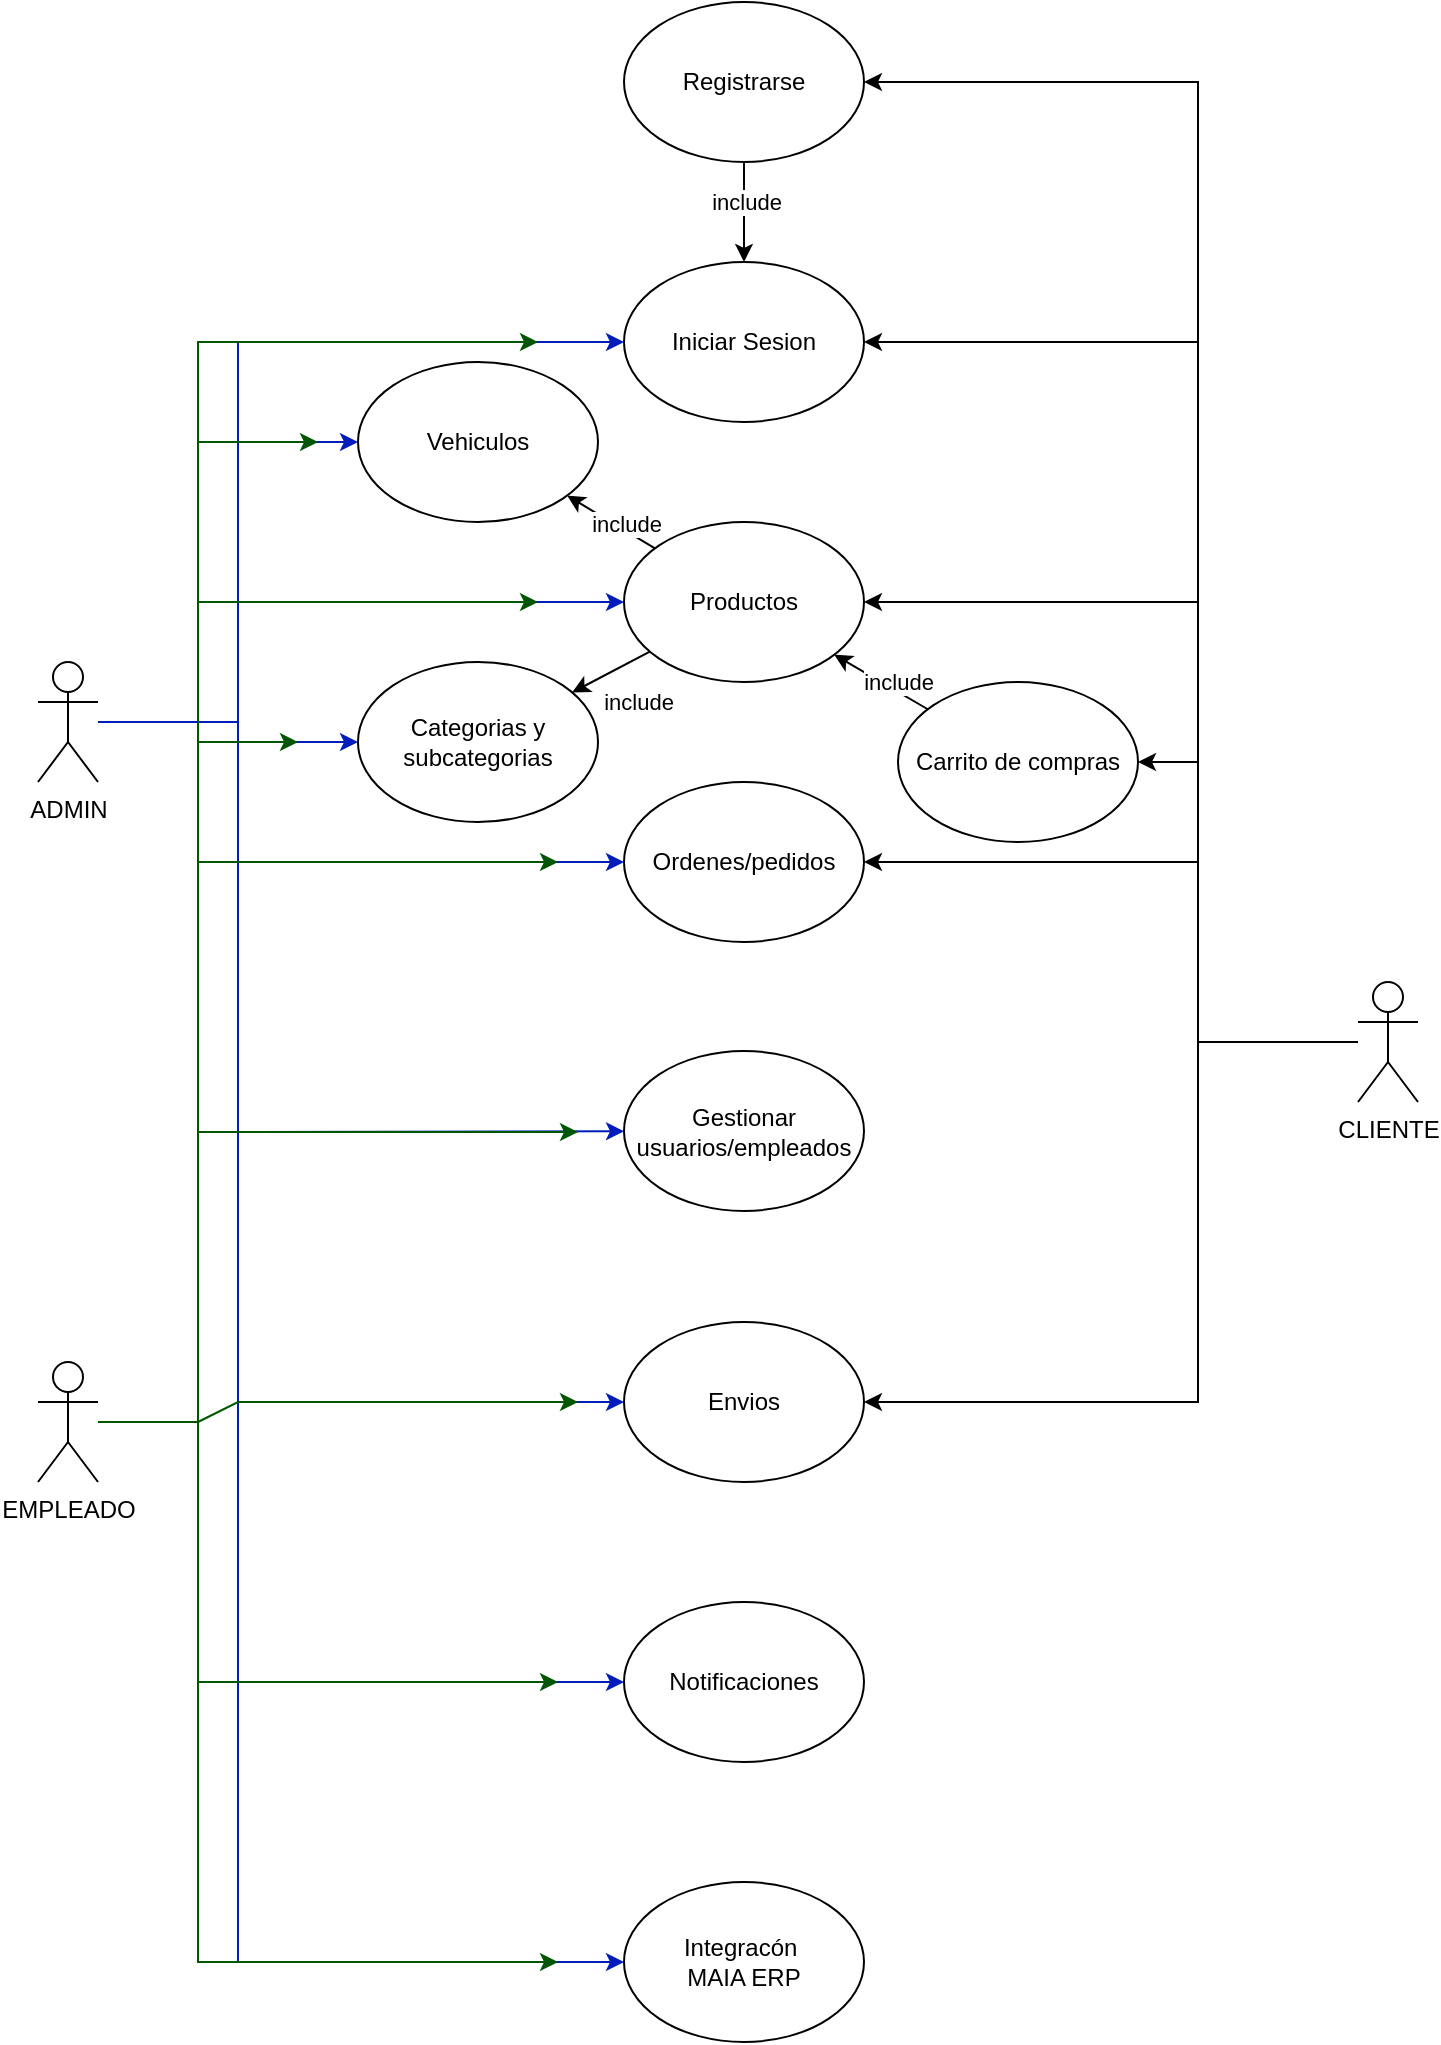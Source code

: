 <mxfile version="26.2.15" pages="4">
  <diagram id="RdHt8J60be4vsjF3fexD" name="General">
    <mxGraphModel dx="872" dy="537" grid="1" gridSize="10" guides="1" tooltips="1" connect="1" arrows="1" fold="1" page="1" pageScale="1" pageWidth="827" pageHeight="1169" math="0" shadow="0">
      <root>
        <mxCell id="0" />
        <mxCell id="1" parent="0" />
        <mxCell id="xcNlkpQ875h0wGwDwhvw-1" value="Registrarse" style="ellipse;whiteSpace=wrap;html=1;" vertex="1" parent="1">
          <mxGeometry x="353" y="60" width="120" height="80" as="geometry" />
        </mxCell>
        <mxCell id="xcNlkpQ875h0wGwDwhvw-2" value="Iniciar Sesion" style="ellipse;whiteSpace=wrap;html=1;" vertex="1" parent="1">
          <mxGeometry x="353" y="190" width="120" height="80" as="geometry" />
        </mxCell>
        <mxCell id="xcNlkpQ875h0wGwDwhvw-3" value="" style="endArrow=classic;html=1;rounded=0;" edge="1" parent="1" source="xcNlkpQ875h0wGwDwhvw-1" target="xcNlkpQ875h0wGwDwhvw-2">
          <mxGeometry width="50" height="50" relative="1" as="geometry">
            <mxPoint x="390" y="360" as="sourcePoint" />
            <mxPoint x="440" y="310" as="targetPoint" />
          </mxGeometry>
        </mxCell>
        <mxCell id="xcNlkpQ875h0wGwDwhvw-4" value="Productos" style="ellipse;whiteSpace=wrap;html=1;" vertex="1" parent="1">
          <mxGeometry x="353" y="320" width="120" height="80" as="geometry" />
        </mxCell>
        <mxCell id="xcNlkpQ875h0wGwDwhvw-5" value="Carrito de compras" style="ellipse;whiteSpace=wrap;html=1;" vertex="1" parent="1">
          <mxGeometry x="490" y="400" width="120" height="80" as="geometry" />
        </mxCell>
        <mxCell id="xcNlkpQ875h0wGwDwhvw-6" value="" style="endArrow=classic;html=1;rounded=0;" edge="1" parent="1" source="xcNlkpQ875h0wGwDwhvw-5" target="xcNlkpQ875h0wGwDwhvw-4">
          <mxGeometry width="50" height="50" relative="1" as="geometry">
            <mxPoint x="390" y="360" as="sourcePoint" />
            <mxPoint x="440" y="420" as="targetPoint" />
          </mxGeometry>
        </mxCell>
        <mxCell id="xcNlkpQ875h0wGwDwhvw-8" value="Ordenes/pedidos" style="ellipse;whiteSpace=wrap;html=1;" vertex="1" parent="1">
          <mxGeometry x="353" y="450" width="120" height="80" as="geometry" />
        </mxCell>
        <mxCell id="xcNlkpQ875h0wGwDwhvw-9" value="ADMIN" style="shape=umlActor;verticalLabelPosition=bottom;verticalAlign=top;html=1;outlineConnect=0;" vertex="1" parent="1">
          <mxGeometry x="60" y="390" width="30" height="60" as="geometry" />
        </mxCell>
        <mxCell id="xcNlkpQ875h0wGwDwhvw-10" value="EMPLEADO" style="shape=umlActor;verticalLabelPosition=bottom;verticalAlign=top;html=1;outlineConnect=0;" vertex="1" parent="1">
          <mxGeometry x="60" y="740" width="30" height="60" as="geometry" />
        </mxCell>
        <mxCell id="xcNlkpQ875h0wGwDwhvw-11" value="CLIENTE" style="shape=umlActor;verticalLabelPosition=bottom;verticalAlign=top;html=1;outlineConnect=0;" vertex="1" parent="1">
          <mxGeometry x="720" y="550" width="30" height="60" as="geometry" />
        </mxCell>
        <mxCell id="xcNlkpQ875h0wGwDwhvw-12" value="Envios" style="ellipse;whiteSpace=wrap;html=1;" vertex="1" parent="1">
          <mxGeometry x="353" y="720" width="120" height="80" as="geometry" />
        </mxCell>
        <mxCell id="xcNlkpQ875h0wGwDwhvw-13" value="Gestionar usuarios/empleados" style="ellipse;whiteSpace=wrap;html=1;" vertex="1" parent="1">
          <mxGeometry x="353" y="584.5" width="120" height="80" as="geometry" />
        </mxCell>
        <mxCell id="xcNlkpQ875h0wGwDwhvw-14" value="Categorias y subcategorias" style="ellipse;whiteSpace=wrap;html=1;" vertex="1" parent="1">
          <mxGeometry x="220" y="390" width="120" height="80" as="geometry" />
        </mxCell>
        <mxCell id="xcNlkpQ875h0wGwDwhvw-15" value="" style="endArrow=classic;html=1;rounded=0;" edge="1" parent="1" source="xcNlkpQ875h0wGwDwhvw-4" target="xcNlkpQ875h0wGwDwhvw-14">
          <mxGeometry width="50" height="50" relative="1" as="geometry">
            <mxPoint x="150" y="540" as="sourcePoint" />
            <mxPoint x="310" y="500" as="targetPoint" />
          </mxGeometry>
        </mxCell>
        <mxCell id="xcNlkpQ875h0wGwDwhvw-16" value="Vehiculos" style="ellipse;whiteSpace=wrap;html=1;" vertex="1" parent="1">
          <mxGeometry x="220" y="240" width="120" height="80" as="geometry" />
        </mxCell>
        <mxCell id="xcNlkpQ875h0wGwDwhvw-19" value="Notificaciones" style="ellipse;whiteSpace=wrap;html=1;" vertex="1" parent="1">
          <mxGeometry x="353" y="860" width="120" height="80" as="geometry" />
        </mxCell>
        <mxCell id="xcNlkpQ875h0wGwDwhvw-21" value="Integracón&amp;nbsp;&lt;br&gt;MAIA ERP" style="ellipse;whiteSpace=wrap;html=1;" vertex="1" parent="1">
          <mxGeometry x="353" y="1000" width="120" height="80" as="geometry" />
        </mxCell>
        <mxCell id="xcNlkpQ875h0wGwDwhvw-22" value="" style="endArrow=none;html=1;rounded=0;" edge="1" parent="1" target="xcNlkpQ875h0wGwDwhvw-11">
          <mxGeometry width="50" height="50" relative="1" as="geometry">
            <mxPoint x="640" y="580" as="sourcePoint" />
            <mxPoint x="720" y="584.88" as="targetPoint" />
          </mxGeometry>
        </mxCell>
        <mxCell id="xcNlkpQ875h0wGwDwhvw-23" value="" style="endArrow=classic;html=1;rounded=0;" edge="1" parent="1" target="xcNlkpQ875h0wGwDwhvw-1">
          <mxGeometry width="50" height="50" relative="1" as="geometry">
            <mxPoint x="640" y="580" as="sourcePoint" />
            <mxPoint x="500" y="360" as="targetPoint" />
            <Array as="points">
              <mxPoint x="640" y="100" />
            </Array>
          </mxGeometry>
        </mxCell>
        <mxCell id="xcNlkpQ875h0wGwDwhvw-24" value="" style="endArrow=classic;html=1;rounded=0;" edge="1" parent="1" target="xcNlkpQ875h0wGwDwhvw-2">
          <mxGeometry width="50" height="50" relative="1" as="geometry">
            <mxPoint x="640" y="580" as="sourcePoint" />
            <mxPoint x="520" y="410" as="targetPoint" />
            <Array as="points">
              <mxPoint x="640" y="230" />
            </Array>
          </mxGeometry>
        </mxCell>
        <mxCell id="xcNlkpQ875h0wGwDwhvw-25" value="" style="endArrow=classic;html=1;rounded=0;" edge="1" parent="1" target="xcNlkpQ875h0wGwDwhvw-4">
          <mxGeometry width="50" height="50" relative="1" as="geometry">
            <mxPoint x="640" y="580" as="sourcePoint" />
            <mxPoint x="520" y="380" as="targetPoint" />
            <Array as="points">
              <mxPoint x="640" y="360" />
            </Array>
          </mxGeometry>
        </mxCell>
        <mxCell id="xcNlkpQ875h0wGwDwhvw-26" value="" style="endArrow=classic;html=1;rounded=0;" edge="1" parent="1" target="xcNlkpQ875h0wGwDwhvw-8">
          <mxGeometry width="50" height="50" relative="1" as="geometry">
            <mxPoint x="640" y="580" as="sourcePoint" />
            <mxPoint x="520" y="560" as="targetPoint" />
            <Array as="points">
              <mxPoint x="640" y="490" />
            </Array>
          </mxGeometry>
        </mxCell>
        <mxCell id="xcNlkpQ875h0wGwDwhvw-27" value="" style="endArrow=classic;html=1;rounded=0;" edge="1" parent="1" target="xcNlkpQ875h0wGwDwhvw-12">
          <mxGeometry width="50" height="50" relative="1" as="geometry">
            <mxPoint x="640" y="580" as="sourcePoint" />
            <mxPoint x="520" y="560" as="targetPoint" />
            <Array as="points">
              <mxPoint x="640" y="760" />
            </Array>
          </mxGeometry>
        </mxCell>
        <mxCell id="xcNlkpQ875h0wGwDwhvw-29" value="" style="endArrow=none;html=1;rounded=0;fillColor=#0050ef;strokeColor=#001DBC;" edge="1" parent="1" source="xcNlkpQ875h0wGwDwhvw-9">
          <mxGeometry width="50" height="50" relative="1" as="geometry">
            <mxPoint x="160" y="420" as="sourcePoint" />
            <mxPoint x="160" y="420" as="targetPoint" />
          </mxGeometry>
        </mxCell>
        <mxCell id="xcNlkpQ875h0wGwDwhvw-30" value="" style="endArrow=classic;html=1;rounded=0;fillColor=#0050ef;strokeColor=#001DBC;" edge="1" parent="1" target="xcNlkpQ875h0wGwDwhvw-2">
          <mxGeometry width="50" height="50" relative="1" as="geometry">
            <mxPoint x="160" y="420" as="sourcePoint" />
            <mxPoint x="350" y="310" as="targetPoint" />
            <Array as="points">
              <mxPoint x="160" y="230" />
            </Array>
          </mxGeometry>
        </mxCell>
        <mxCell id="xcNlkpQ875h0wGwDwhvw-31" value="" style="endArrow=classic;html=1;rounded=0;" edge="1" parent="1" source="xcNlkpQ875h0wGwDwhvw-4" target="xcNlkpQ875h0wGwDwhvw-16">
          <mxGeometry width="50" height="50" relative="1" as="geometry">
            <mxPoint x="348" y="414" as="sourcePoint" />
            <mxPoint x="378" y="396" as="targetPoint" />
          </mxGeometry>
        </mxCell>
        <mxCell id="xcNlkpQ875h0wGwDwhvw-51" value="include" style="edgeLabel;html=1;align=center;verticalAlign=middle;resizable=0;points=[];rotation=0;" vertex="1" connectable="0" parent="xcNlkpQ875h0wGwDwhvw-31">
          <mxGeometry x="-0.179" relative="1" as="geometry">
            <mxPoint x="3" y="-2" as="offset" />
          </mxGeometry>
        </mxCell>
        <mxCell id="xcNlkpQ875h0wGwDwhvw-32" value="" style="endArrow=classic;html=1;rounded=0;fillColor=#0050ef;strokeColor=#001DBC;" edge="1" parent="1" target="xcNlkpQ875h0wGwDwhvw-4">
          <mxGeometry width="50" height="50" relative="1" as="geometry">
            <mxPoint x="160" y="420" as="sourcePoint" />
            <mxPoint x="420" y="560" as="targetPoint" />
            <Array as="points">
              <mxPoint x="160" y="360" />
            </Array>
          </mxGeometry>
        </mxCell>
        <mxCell id="xcNlkpQ875h0wGwDwhvw-33" value="" style="endArrow=classic;html=1;rounded=0;fillColor=#0050ef;strokeColor=#001DBC;" edge="1" parent="1" target="xcNlkpQ875h0wGwDwhvw-8">
          <mxGeometry width="50" height="50" relative="1" as="geometry">
            <mxPoint x="160" y="420" as="sourcePoint" />
            <mxPoint x="420" y="420" as="targetPoint" />
            <Array as="points">
              <mxPoint x="160" y="490" />
            </Array>
          </mxGeometry>
        </mxCell>
        <mxCell id="xcNlkpQ875h0wGwDwhvw-34" value="" style="endArrow=classic;html=1;rounded=0;fillColor=#0050ef;strokeColor=#001DBC;" edge="1" parent="1" target="xcNlkpQ875h0wGwDwhvw-13">
          <mxGeometry width="50" height="50" relative="1" as="geometry">
            <mxPoint x="160" y="420" as="sourcePoint" />
            <mxPoint x="420" y="420" as="targetPoint" />
            <Array as="points">
              <mxPoint x="160" y="625" />
            </Array>
          </mxGeometry>
        </mxCell>
        <mxCell id="xcNlkpQ875h0wGwDwhvw-35" value="" style="endArrow=classic;html=1;rounded=0;fillColor=#0050ef;strokeColor=#001DBC;" edge="1" parent="1" target="xcNlkpQ875h0wGwDwhvw-12">
          <mxGeometry width="50" height="50" relative="1" as="geometry">
            <mxPoint x="160" y="420" as="sourcePoint" />
            <mxPoint x="260" y="630" as="targetPoint" />
            <Array as="points">
              <mxPoint x="160" y="760" />
            </Array>
          </mxGeometry>
        </mxCell>
        <mxCell id="xcNlkpQ875h0wGwDwhvw-36" value="" style="endArrow=classic;html=1;rounded=0;fillColor=#0050ef;strokeColor=#001DBC;" edge="1" parent="1" target="xcNlkpQ875h0wGwDwhvw-19">
          <mxGeometry width="50" height="50" relative="1" as="geometry">
            <mxPoint x="160" y="420" as="sourcePoint" />
            <mxPoint x="420" y="700" as="targetPoint" />
            <Array as="points">
              <mxPoint x="160" y="900" />
            </Array>
          </mxGeometry>
        </mxCell>
        <mxCell id="xcNlkpQ875h0wGwDwhvw-37" value="" style="endArrow=classic;html=1;rounded=0;fillColor=#0050ef;strokeColor=#001DBC;" edge="1" parent="1" target="xcNlkpQ875h0wGwDwhvw-21">
          <mxGeometry width="50" height="50" relative="1" as="geometry">
            <mxPoint x="160" y="420" as="sourcePoint" />
            <mxPoint x="250" y="810" as="targetPoint" />
            <Array as="points">
              <mxPoint x="160" y="1040" />
            </Array>
          </mxGeometry>
        </mxCell>
        <mxCell id="xcNlkpQ875h0wGwDwhvw-38" value="" style="endArrow=classic;html=1;rounded=0;" edge="1" parent="1" target="xcNlkpQ875h0wGwDwhvw-5">
          <mxGeometry width="50" height="50" relative="1" as="geometry">
            <mxPoint x="640" y="580" as="sourcePoint" />
            <mxPoint x="510" y="500" as="targetPoint" />
            <Array as="points">
              <mxPoint x="640" y="440" />
            </Array>
          </mxGeometry>
        </mxCell>
        <mxCell id="xcNlkpQ875h0wGwDwhvw-39" value="" style="endArrow=classic;html=1;rounded=0;fillColor=#0050ef;strokeColor=#001DBC;" edge="1" parent="1" target="xcNlkpQ875h0wGwDwhvw-16">
          <mxGeometry width="50" height="50" relative="1" as="geometry">
            <mxPoint x="160" y="420" as="sourcePoint" />
            <mxPoint x="200" y="360" as="targetPoint" />
            <Array as="points">
              <mxPoint x="160" y="280" />
            </Array>
          </mxGeometry>
        </mxCell>
        <mxCell id="xcNlkpQ875h0wGwDwhvw-40" value="" style="endArrow=classic;html=1;rounded=0;fillColor=#0050ef;strokeColor=#001DBC;" edge="1" parent="1" target="xcNlkpQ875h0wGwDwhvw-14">
          <mxGeometry width="50" height="50" relative="1" as="geometry">
            <mxPoint x="160" y="420" as="sourcePoint" />
            <mxPoint x="269" y="333" as="targetPoint" />
            <Array as="points">
              <mxPoint x="160" y="430" />
            </Array>
          </mxGeometry>
        </mxCell>
        <mxCell id="xcNlkpQ875h0wGwDwhvw-41" value="" style="endArrow=none;html=1;rounded=0;fillColor=#008a00;strokeColor=#005700;" edge="1" parent="1" source="xcNlkpQ875h0wGwDwhvw-10">
          <mxGeometry width="50" height="50" relative="1" as="geometry">
            <mxPoint x="220" y="700" as="sourcePoint" />
            <mxPoint x="140" y="770" as="targetPoint" />
          </mxGeometry>
        </mxCell>
        <mxCell id="xcNlkpQ875h0wGwDwhvw-42" value="" style="endArrow=classic;html=1;rounded=0;fillColor=#008a00;strokeColor=#005700;" edge="1" parent="1">
          <mxGeometry width="50" height="50" relative="1" as="geometry">
            <mxPoint x="140" y="770" as="sourcePoint" />
            <mxPoint x="310" y="230" as="targetPoint" />
            <Array as="points">
              <mxPoint x="140" y="230" />
            </Array>
          </mxGeometry>
        </mxCell>
        <mxCell id="xcNlkpQ875h0wGwDwhvw-43" value="" style="endArrow=classic;html=1;rounded=0;fillColor=#008a00;strokeColor=#005700;" edge="1" parent="1">
          <mxGeometry width="50" height="50" relative="1" as="geometry">
            <mxPoint x="140" y="770" as="sourcePoint" />
            <mxPoint x="200" y="280" as="targetPoint" />
            <Array as="points">
              <mxPoint x="140" y="280" />
            </Array>
          </mxGeometry>
        </mxCell>
        <mxCell id="xcNlkpQ875h0wGwDwhvw-44" value="" style="endArrow=classic;html=1;rounded=0;fillColor=#008a00;strokeColor=#005700;" edge="1" parent="1">
          <mxGeometry width="50" height="50" relative="1" as="geometry">
            <mxPoint x="140" y="770" as="sourcePoint" />
            <mxPoint x="190" y="430" as="targetPoint" />
            <Array as="points">
              <mxPoint x="140" y="430" />
            </Array>
          </mxGeometry>
        </mxCell>
        <mxCell id="xcNlkpQ875h0wGwDwhvw-45" value="" style="endArrow=classic;html=1;rounded=0;fillColor=#008a00;strokeColor=#005700;" edge="1" parent="1">
          <mxGeometry width="50" height="50" relative="1" as="geometry">
            <mxPoint x="140" y="770" as="sourcePoint" />
            <mxPoint x="310" y="360" as="targetPoint" />
            <Array as="points">
              <mxPoint x="140" y="360" />
            </Array>
          </mxGeometry>
        </mxCell>
        <mxCell id="xcNlkpQ875h0wGwDwhvw-46" value="" style="endArrow=classic;html=1;rounded=0;fillColor=#008a00;strokeColor=#005700;" edge="1" parent="1">
          <mxGeometry width="50" height="50" relative="1" as="geometry">
            <mxPoint x="140" y="770" as="sourcePoint" />
            <mxPoint x="320" y="490" as="targetPoint" />
            <Array as="points">
              <mxPoint x="140" y="490" />
            </Array>
          </mxGeometry>
        </mxCell>
        <mxCell id="xcNlkpQ875h0wGwDwhvw-47" value="" style="endArrow=classic;html=1;rounded=0;fillColor=#008a00;strokeColor=#005700;" edge="1" parent="1">
          <mxGeometry width="50" height="50" relative="1" as="geometry">
            <mxPoint x="140" y="770" as="sourcePoint" />
            <mxPoint x="330" y="625" as="targetPoint" />
            <Array as="points">
              <mxPoint x="140" y="625" />
            </Array>
          </mxGeometry>
        </mxCell>
        <mxCell id="xcNlkpQ875h0wGwDwhvw-48" value="" style="endArrow=classic;html=1;rounded=0;fillColor=#008a00;strokeColor=#005700;" edge="1" parent="1">
          <mxGeometry width="50" height="50" relative="1" as="geometry">
            <mxPoint x="140" y="770" as="sourcePoint" />
            <mxPoint x="330" y="760" as="targetPoint" />
            <Array as="points">
              <mxPoint x="160" y="760" />
            </Array>
          </mxGeometry>
        </mxCell>
        <mxCell id="xcNlkpQ875h0wGwDwhvw-49" value="" style="endArrow=classic;html=1;rounded=0;fillColor=#008a00;strokeColor=#005700;" edge="1" parent="1">
          <mxGeometry width="50" height="50" relative="1" as="geometry">
            <mxPoint x="140" y="770" as="sourcePoint" />
            <mxPoint x="320" y="900" as="targetPoint" />
            <Array as="points">
              <mxPoint x="140" y="900" />
            </Array>
          </mxGeometry>
        </mxCell>
        <mxCell id="xcNlkpQ875h0wGwDwhvw-50" value="" style="endArrow=classic;html=1;rounded=0;fillColor=#008a00;strokeColor=#005700;" edge="1" parent="1">
          <mxGeometry width="50" height="50" relative="1" as="geometry">
            <mxPoint x="140" y="770" as="sourcePoint" />
            <mxPoint x="320" y="1040" as="targetPoint" />
            <Array as="points">
              <mxPoint x="140" y="1040" />
            </Array>
          </mxGeometry>
        </mxCell>
        <mxCell id="xcNlkpQ875h0wGwDwhvw-52" value="include" style="edgeLabel;html=1;align=center;verticalAlign=middle;resizable=0;points=[];" vertex="1" connectable="0" parent="1">
          <mxGeometry x="359.997" y="409.999" as="geometry" />
        </mxCell>
        <mxCell id="xcNlkpQ875h0wGwDwhvw-54" value="include" style="edgeLabel;html=1;align=center;verticalAlign=middle;resizable=0;points=[];rotation=0;" vertex="1" connectable="0" parent="1">
          <mxGeometry x="414.001" y="159.996" as="geometry" />
        </mxCell>
        <mxCell id="xcNlkpQ875h0wGwDwhvw-55" value="include" style="edgeLabel;html=1;align=center;verticalAlign=middle;resizable=0;points=[];rotation=0;" vertex="1" connectable="0" parent="1">
          <mxGeometry x="489.997" y="399.999" as="geometry" />
        </mxCell>
      </root>
    </mxGraphModel>
  </diagram>
  <diagram name="Usuarios" id="LkhYgVmp9MZVAEMmk4Zy">
    <mxGraphModel dx="872" dy="537" grid="1" gridSize="10" guides="1" tooltips="1" connect="1" arrows="1" fold="1" page="1" pageScale="1" pageWidth="827" pageHeight="1169" math="0" shadow="0">
      <root>
        <mxCell id="0" />
        <mxCell id="1" parent="0" />
        <mxCell id="7KdjpbVQxa-HGitWMLBR-1" value="USER" style="shape=umlActor;verticalLabelPosition=bottom;verticalAlign=top;html=1;outlineConnect=0;" parent="1" vertex="1">
          <mxGeometry x="10" y="220" width="30" height="60" as="geometry" />
        </mxCell>
        <mxCell id="7KdjpbVQxa-HGitWMLBR-4" value="&lt;div&gt;&lt;span style=&quot;background-color: transparent; color: light-dark(rgb(0, 0, 0), rgb(255, 255, 255));&quot;&gt;Iniciar Sesión&lt;/span&gt;&lt;/div&gt;" style="ellipse;whiteSpace=wrap;html=1;" parent="1" vertex="1">
          <mxGeometry x="215" y="100" width="110" height="50" as="geometry" />
        </mxCell>
        <mxCell id="7KdjpbVQxa-HGitWMLBR-7" value="Registrarse" style="ellipse;whiteSpace=wrap;html=1;" parent="1" vertex="1">
          <mxGeometry x="35" y="100" width="110" height="50" as="geometry" />
        </mxCell>
        <mxCell id="7KdjpbVQxa-HGitWMLBR-8" value="Gestionar perfil" style="ellipse;whiteSpace=wrap;html=1;" parent="1" vertex="1">
          <mxGeometry x="215" y="10" width="110" height="50" as="geometry" />
        </mxCell>
        <mxCell id="7KdjpbVQxa-HGitWMLBR-9" value="Explorar productos" style="ellipse;whiteSpace=wrap;html=1;" parent="1" vertex="1">
          <mxGeometry x="210" y="225" width="120" height="50" as="geometry" />
        </mxCell>
        <mxCell id="7KdjpbVQxa-HGitWMLBR-10" value="Comprar producto(s)" style="ellipse;whiteSpace=wrap;html=1;" parent="1" vertex="1">
          <mxGeometry x="450" y="225" width="120" height="50" as="geometry" />
        </mxCell>
        <mxCell id="7KdjpbVQxa-HGitWMLBR-11" value="Recuperar contraseña" style="ellipse;whiteSpace=wrap;html=1;" parent="1" vertex="1">
          <mxGeometry x="391.5" y="100" width="120" height="45" as="geometry" />
        </mxCell>
        <mxCell id="7KdjpbVQxa-HGitWMLBR-15" value="Extends" style="endArrow=block;endSize=16;endFill=0;html=1;rounded=0;" parent="1" source="7KdjpbVQxa-HGitWMLBR-4" target="7KdjpbVQxa-HGitWMLBR-11" edge="1">
          <mxGeometry width="160" relative="1" as="geometry">
            <mxPoint x="390" y="350" as="sourcePoint" />
            <mxPoint x="550" y="290" as="targetPoint" />
          </mxGeometry>
        </mxCell>
        <mxCell id="7KdjpbVQxa-HGitWMLBR-16" value="" style="endArrow=classic;html=1;rounded=0;" parent="1" source="7KdjpbVQxa-HGitWMLBR-1" target="7KdjpbVQxa-HGitWMLBR-7" edge="1">
          <mxGeometry width="50" height="50" relative="1" as="geometry">
            <mxPoint x="380" y="320" as="sourcePoint" />
            <mxPoint x="430" y="270" as="targetPoint" />
          </mxGeometry>
        </mxCell>
        <mxCell id="7KdjpbVQxa-HGitWMLBR-18" value="agregar producto&lt;div&gt;eliminar producto&lt;/div&gt;" style="ellipse;whiteSpace=wrap;html=1;" parent="1" vertex="1">
          <mxGeometry x="203" y="440" width="134" height="50" as="geometry" />
        </mxCell>
        <mxCell id="7KdjpbVQxa-HGitWMLBR-19" value="" style="endArrow=classic;html=1;rounded=0;" parent="1" source="7KdjpbVQxa-HGitWMLBR-4" target="7KdjpbVQxa-HGitWMLBR-9" edge="1">
          <mxGeometry width="50" height="50" relative="1" as="geometry">
            <mxPoint x="260" y="160" as="sourcePoint" />
            <mxPoint x="320" y="210" as="targetPoint" />
          </mxGeometry>
        </mxCell>
        <mxCell id="7KdjpbVQxa-HGitWMLBR-21" value="Extends" style="endArrow=block;endSize=16;endFill=0;html=1;rounded=0;" parent="1" source="7OBwWZN6_JswfeEJof94-1" target="7KdjpbVQxa-HGitWMLBR-18" edge="1">
          <mxGeometry x="-0.234" y="-7" width="160" relative="1" as="geometry">
            <mxPoint x="450" y="100" as="sourcePoint" />
            <mxPoint x="380" y="200" as="targetPoint" />
            <mxPoint as="offset" />
          </mxGeometry>
        </mxCell>
        <mxCell id="7KdjpbVQxa-HGitWMLBR-23" value="" style="endArrow=classic;html=1;rounded=0;" parent="1" source="7KdjpbVQxa-HGitWMLBR-1" target="7KdjpbVQxa-HGitWMLBR-9" edge="1">
          <mxGeometry width="50" height="50" relative="1" as="geometry">
            <mxPoint x="249" y="345" as="sourcePoint" />
            <mxPoint x="304" y="260" as="targetPoint" />
          </mxGeometry>
        </mxCell>
        <mxCell id="7KdjpbVQxa-HGitWMLBR-25" value="" style="endArrow=classic;html=1;rounded=0;" parent="1" source="7KdjpbVQxa-HGitWMLBR-9" target="7KdjpbVQxa-HGitWMLBR-10" edge="1">
          <mxGeometry width="50" height="50" relative="1" as="geometry">
            <mxPoint x="50" y="260" as="sourcePoint" />
            <mxPoint x="260" y="260" as="targetPoint" />
          </mxGeometry>
        </mxCell>
        <mxCell id="7KdjpbVQxa-HGitWMLBR-26" value="Include" style="edgeLabel;html=1;align=center;verticalAlign=middle;resizable=0;points=[];" parent="7KdjpbVQxa-HGitWMLBR-25" vertex="1" connectable="0">
          <mxGeometry x="-0.043" y="2" relative="1" as="geometry">
            <mxPoint y="2" as="offset" />
          </mxGeometry>
        </mxCell>
        <mxCell id="7KdjpbVQxa-HGitWMLBR-27" value="" style="endArrow=classic;html=1;rounded=0;" parent="1" source="7KdjpbVQxa-HGitWMLBR-4" target="7KdjpbVQxa-HGitWMLBR-8" edge="1">
          <mxGeometry width="50" height="50" relative="1" as="geometry">
            <mxPoint x="450" y="260" as="sourcePoint" />
            <mxPoint x="530" y="260" as="targetPoint" />
          </mxGeometry>
        </mxCell>
        <mxCell id="7KdjpbVQxa-HGitWMLBR-28" value="Include" style="edgeLabel;html=1;align=center;verticalAlign=middle;resizable=0;points=[];" parent="7KdjpbVQxa-HGitWMLBR-27" vertex="1" connectable="0">
          <mxGeometry x="-0.043" y="2" relative="1" as="geometry">
            <mxPoint y="2" as="offset" />
          </mxGeometry>
        </mxCell>
        <mxCell id="7KdjpbVQxa-HGitWMLBR-29" value="Extends" style="endArrow=block;endSize=16;endFill=0;html=1;rounded=0;" parent="1" source="7KdjpbVQxa-HGitWMLBR-8" target="7KdjpbVQxa-HGitWMLBR-30" edge="1">
          <mxGeometry x="-0.333" width="160" relative="1" as="geometry">
            <mxPoint x="280" y="347" as="sourcePoint" />
            <mxPoint x="420" y="490" as="targetPoint" />
            <mxPoint as="offset" />
          </mxGeometry>
        </mxCell>
        <mxCell id="7KdjpbVQxa-HGitWMLBR-30" value="Agregar&amp;nbsp;&lt;br&gt;Editar" style="ellipse;whiteSpace=wrap;html=1;" parent="1" vertex="1">
          <mxGeometry x="400" y="20" width="103" height="40" as="geometry" />
        </mxCell>
        <mxCell id="7KdjpbVQxa-HGitWMLBR-33" value="Factura de compra" style="ellipse;whiteSpace=wrap;html=1;" parent="1" vertex="1">
          <mxGeometry x="394" y="342.5" width="115" height="40" as="geometry" />
        </mxCell>
        <mxCell id="7Q9HOu2drvz0AdfJKynr-1" value="" style="endArrow=classic;html=1;rounded=0;" parent="1" source="7KdjpbVQxa-HGitWMLBR-10" target="7Q9HOu2drvz0AdfJKynr-3" edge="1">
          <mxGeometry width="50" height="50" relative="1" as="geometry">
            <mxPoint x="380" y="260" as="sourcePoint" />
            <mxPoint x="490" y="400" as="targetPoint" />
            <Array as="points" />
          </mxGeometry>
        </mxCell>
        <mxCell id="7Q9HOu2drvz0AdfJKynr-2" value="Include" style="edgeLabel;html=1;align=center;verticalAlign=middle;resizable=0;points=[];" parent="7Q9HOu2drvz0AdfJKynr-1" vertex="1" connectable="0">
          <mxGeometry x="-0.043" y="2" relative="1" as="geometry">
            <mxPoint y="2" as="offset" />
          </mxGeometry>
        </mxCell>
        <mxCell id="7Q9HOu2drvz0AdfJKynr-3" value="Consultar pedido/orden" style="ellipse;whiteSpace=wrap;html=1;" parent="1" vertex="1">
          <mxGeometry x="640" y="225" width="100" height="50" as="geometry" />
        </mxCell>
        <mxCell id="7OBwWZN6_JswfeEJof94-1" value="Carrito de compras" style="ellipse;whiteSpace=wrap;html=1;" vertex="1" parent="1">
          <mxGeometry x="210" y="332.5" width="120" height="50" as="geometry" />
        </mxCell>
        <mxCell id="7OBwWZN6_JswfeEJof94-2" value="" style="endArrow=classic;html=1;rounded=0;" edge="1" parent="1" source="7KdjpbVQxa-HGitWMLBR-7" target="7KdjpbVQxa-HGitWMLBR-4">
          <mxGeometry width="50" height="50" relative="1" as="geometry">
            <mxPoint x="160.259" y="420.981" as="sourcePoint" />
            <mxPoint x="410" y="270" as="targetPoint" />
          </mxGeometry>
        </mxCell>
        <mxCell id="7OBwWZN6_JswfeEJof94-4" value="Include" style="edgeLabel;html=1;align=center;verticalAlign=middle;resizable=0;points=[];" vertex="1" connectable="0" parent="1">
          <mxGeometry x="369.997" y="309.999" as="geometry" />
        </mxCell>
        <mxCell id="7OBwWZN6_JswfeEJof94-5" value="" style="endArrow=classic;html=1;rounded=0;" edge="1" parent="1" source="7KdjpbVQxa-HGitWMLBR-1" target="7OBwWZN6_JswfeEJof94-1">
          <mxGeometry width="50" height="50" relative="1" as="geometry">
            <mxPoint x="290" y="320" as="sourcePoint" />
            <mxPoint x="340" y="270" as="targetPoint" />
          </mxGeometry>
        </mxCell>
        <mxCell id="7OBwWZN6_JswfeEJof94-6" value="" style="endArrow=classic;html=1;rounded=0;" edge="1" parent="1" source="7OBwWZN6_JswfeEJof94-1" target="7KdjpbVQxa-HGitWMLBR-10">
          <mxGeometry width="50" height="50" relative="1" as="geometry">
            <mxPoint x="290" y="320" as="sourcePoint" />
            <mxPoint x="340" y="270" as="targetPoint" />
          </mxGeometry>
        </mxCell>
        <mxCell id="7OBwWZN6_JswfeEJof94-8" value="Include" style="edgeLabel;html=1;align=center;verticalAlign=middle;resizable=0;points=[];" vertex="1" connectable="0" parent="1">
          <mxGeometry x="170" y="125" as="geometry" />
        </mxCell>
        <mxCell id="7OBwWZN6_JswfeEJof94-9" value="" style="endArrow=classic;html=1;rounded=0;" edge="1" parent="1" source="7KdjpbVQxa-HGitWMLBR-9" target="7OBwWZN6_JswfeEJof94-1">
          <mxGeometry width="50" height="50" relative="1" as="geometry">
            <mxPoint x="290" y="320" as="sourcePoint" />
            <mxPoint x="340" y="270" as="targetPoint" />
          </mxGeometry>
        </mxCell>
        <mxCell id="7OBwWZN6_JswfeEJof94-10" value="Include" style="edgeLabel;html=1;align=center;verticalAlign=middle;resizable=0;points=[];" vertex="1" connectable="0" parent="1">
          <mxGeometry x="280" y="300" as="geometry" />
        </mxCell>
        <mxCell id="7OBwWZN6_JswfeEJof94-11" value="Extends" style="endArrow=block;endSize=16;endFill=0;html=1;rounded=0;" edge="1" parent="1" source="7KdjpbVQxa-HGitWMLBR-10" target="7KdjpbVQxa-HGitWMLBR-33">
          <mxGeometry width="160" relative="1" as="geometry">
            <mxPoint x="275" y="450" as="sourcePoint" />
            <mxPoint x="275" y="510" as="targetPoint" />
          </mxGeometry>
        </mxCell>
        <mxCell id="7OBwWZN6_JswfeEJof94-12" value="Rastrear envio" style="ellipse;whiteSpace=wrap;html=1;" vertex="1" parent="1">
          <mxGeometry x="634" y="105" width="110" height="40" as="geometry" />
        </mxCell>
        <mxCell id="7OBwWZN6_JswfeEJof94-13" value="" style="endArrow=classic;html=1;rounded=0;" edge="1" parent="1" source="7Q9HOu2drvz0AdfJKynr-3" target="7OBwWZN6_JswfeEJof94-12">
          <mxGeometry width="50" height="50" relative="1" as="geometry">
            <mxPoint x="280" y="280" as="sourcePoint" />
            <mxPoint x="330" y="230" as="targetPoint" />
          </mxGeometry>
        </mxCell>
        <mxCell id="7OBwWZN6_JswfeEJof94-14" value="Include" style="edgeLabel;html=1;align=center;verticalAlign=middle;resizable=0;points=[];" vertex="1" connectable="0" parent="1">
          <mxGeometry x="690" y="190" as="geometry" />
        </mxCell>
        <mxCell id="7OBwWZN6_JswfeEJof94-15" value="Extends" style="endArrow=block;endSize=16;endFill=0;html=1;rounded=0;" edge="1" parent="1" source="7Q9HOu2drvz0AdfJKynr-3" target="7OBwWZN6_JswfeEJof94-16">
          <mxGeometry width="160" relative="1" as="geometry">
            <mxPoint x="507" y="284" as="sourcePoint" />
            <mxPoint x="590" y="340" as="targetPoint" />
          </mxGeometry>
        </mxCell>
        <mxCell id="7OBwWZN6_JswfeEJof94-16" value="Cancelar orden" style="ellipse;whiteSpace=wrap;html=1;" vertex="1" parent="1">
          <mxGeometry x="639" y="332.5" width="100" height="40" as="geometry" />
        </mxCell>
      </root>
    </mxGraphModel>
  </diagram>
  <diagram id="aONQHpyn2XUjurYHtMGX" name="Empleado">
    <mxGraphModel dx="872" dy="537" grid="1" gridSize="10" guides="1" tooltips="1" connect="1" arrows="1" fold="1" page="1" pageScale="1" pageWidth="827" pageHeight="1169" math="0" shadow="0">
      <root>
        <mxCell id="0" />
        <mxCell id="1" parent="0" />
        <mxCell id="Cwi5pCa_--P7rpMbxBLl-1" value="EMPLEADO" style="shape=umlActor;verticalLabelPosition=bottom;verticalAlign=top;html=1;outlineConnect=0;" parent="1" vertex="1">
          <mxGeometry x="20" y="250" width="30" height="60" as="geometry" />
        </mxCell>
        <mxCell id="o9VyTUK-JIEAHvUZ7N4B-1" value="Iniciar Sesión" style="ellipse;whiteSpace=wrap;html=1;" parent="1" vertex="1">
          <mxGeometry x="120" y="260" width="100" height="40" as="geometry" />
        </mxCell>
        <mxCell id="o9VyTUK-JIEAHvUZ7N4B-2" value="" style="endArrow=classic;html=1;rounded=0;" parent="1" source="Cwi5pCa_--P7rpMbxBLl-1" target="o9VyTUK-JIEAHvUZ7N4B-1" edge="1">
          <mxGeometry width="50" height="50" relative="1" as="geometry">
            <mxPoint x="390" y="330" as="sourcePoint" />
            <mxPoint x="440" y="280" as="targetPoint" />
          </mxGeometry>
        </mxCell>
        <mxCell id="o9VyTUK-JIEAHvUZ7N4B-3" value="Gestionar usuarios" style="ellipse;whiteSpace=wrap;html=1;" parent="1" vertex="1">
          <mxGeometry x="300" y="90" width="100" height="50" as="geometry" />
        </mxCell>
        <mxCell id="o9VyTUK-JIEAHvUZ7N4B-4" value="Gestionar productos" style="ellipse;whiteSpace=wrap;html=1;" parent="1" vertex="1">
          <mxGeometry x="300" y="195" width="100" height="50" as="geometry" />
        </mxCell>
        <mxCell id="o9VyTUK-JIEAHvUZ7N4B-5" value="Gestionar categorias" style="ellipse;whiteSpace=wrap;html=1;" parent="1" vertex="1">
          <mxGeometry x="300" y="340" width="100" height="50" as="geometry" />
        </mxCell>
        <mxCell id="FmbrXDjMwX4HL6MXott2-1" value="" style="endArrow=classic;html=1;rounded=0;" parent="1" source="o9VyTUK-JIEAHvUZ7N4B-1" target="o9VyTUK-JIEAHvUZ7N4B-3" edge="1">
          <mxGeometry width="50" height="50" relative="1" as="geometry">
            <mxPoint x="169" y="345" as="sourcePoint" />
            <mxPoint x="237" y="301" as="targetPoint" />
            <Array as="points">
              <mxPoint x="170" y="115" />
            </Array>
          </mxGeometry>
        </mxCell>
        <mxCell id="FmbrXDjMwX4HL6MXott2-2" value="Include" style="edgeLabel;html=1;align=center;verticalAlign=middle;resizable=0;points=[];" parent="FmbrXDjMwX4HL6MXott2-1" vertex="1" connectable="0">
          <mxGeometry x="-0.043" y="2" relative="1" as="geometry">
            <mxPoint x="52" y="-3" as="offset" />
          </mxGeometry>
        </mxCell>
        <mxCell id="FmbrXDjMwX4HL6MXott2-3" value="" style="endArrow=classic;html=1;rounded=0;" parent="1" source="o9VyTUK-JIEAHvUZ7N4B-1" target="o9VyTUK-JIEAHvUZ7N4B-5" edge="1">
          <mxGeometry width="50" height="50" relative="1" as="geometry">
            <mxPoint x="180" y="270" as="sourcePoint" />
            <mxPoint x="280" y="125" as="targetPoint" />
            <Array as="points">
              <mxPoint x="170" y="365" />
            </Array>
          </mxGeometry>
        </mxCell>
        <mxCell id="FmbrXDjMwX4HL6MXott2-4" value="Include" style="edgeLabel;html=1;align=center;verticalAlign=middle;resizable=0;points=[];" parent="FmbrXDjMwX4HL6MXott2-3" vertex="1" connectable="0">
          <mxGeometry x="-0.043" y="2" relative="1" as="geometry">
            <mxPoint x="47" y="2" as="offset" />
          </mxGeometry>
        </mxCell>
        <mxCell id="FmbrXDjMwX4HL6MXott2-5" value="" style="endArrow=classic;html=1;rounded=0;" parent="1" source="o9VyTUK-JIEAHvUZ7N4B-1" target="o9VyTUK-JIEAHvUZ7N4B-4" edge="1">
          <mxGeometry width="50" height="50" relative="1" as="geometry">
            <mxPoint x="180" y="270" as="sourcePoint" />
            <mxPoint x="280" y="175" as="targetPoint" />
            <Array as="points">
              <mxPoint x="170" y="220" />
            </Array>
          </mxGeometry>
        </mxCell>
        <mxCell id="FmbrXDjMwX4HL6MXott2-6" value="Include" style="edgeLabel;html=1;align=center;verticalAlign=middle;resizable=0;points=[];" parent="FmbrXDjMwX4HL6MXott2-5" vertex="1" connectable="0">
          <mxGeometry x="-0.043" y="2" relative="1" as="geometry">
            <mxPoint y="2" as="offset" />
          </mxGeometry>
        </mxCell>
        <mxCell id="FmbrXDjMwX4HL6MXott2-7" value="Crear&lt;br&gt;Modificar&lt;div&gt;Consultar&lt;/div&gt;" style="ellipse;whiteSpace=wrap;html=1;" parent="1" vertex="1">
          <mxGeometry x="510" y="80" width="120" height="70" as="geometry" />
        </mxCell>
        <mxCell id="ET832z4WDU_SknSu5k98-1" value="Extends" style="endArrow=block;endSize=16;endFill=0;html=1;rounded=0;" parent="1" source="o9VyTUK-JIEAHvUZ7N4B-3" target="FmbrXDjMwX4HL6MXott2-7" edge="1">
          <mxGeometry width="160" relative="1" as="geometry">
            <mxPoint x="270" y="245" as="sourcePoint" />
            <mxPoint x="350" y="70" as="targetPoint" />
          </mxGeometry>
        </mxCell>
        <mxCell id="A1PQ3ys2Pbj8s_YeE-4w-1" value="Crear&lt;br&gt;Modificar&lt;div&gt;Consultar&lt;/div&gt;" style="ellipse;whiteSpace=wrap;html=1;" parent="1" vertex="1">
          <mxGeometry x="510" y="185" width="120" height="70" as="geometry" />
        </mxCell>
        <mxCell id="A1PQ3ys2Pbj8s_YeE-4w-2" value="Crear&lt;br&gt;Modificar&lt;div&gt;Consultar&lt;/div&gt;" style="ellipse;whiteSpace=wrap;html=1;" parent="1" vertex="1">
          <mxGeometry x="510" y="330" width="120" height="70" as="geometry" />
        </mxCell>
        <mxCell id="A1PQ3ys2Pbj8s_YeE-4w-3" value="Extends" style="endArrow=block;endSize=16;endFill=0;html=1;rounded=0;" parent="1" source="o9VyTUK-JIEAHvUZ7N4B-5" target="A1PQ3ys2Pbj8s_YeE-4w-2" edge="1">
          <mxGeometry width="160" relative="1" as="geometry">
            <mxPoint x="360" y="150" as="sourcePoint" />
            <mxPoint x="360" y="90" as="targetPoint" />
          </mxGeometry>
        </mxCell>
        <mxCell id="A1PQ3ys2Pbj8s_YeE-4w-4" value="Extends" style="endArrow=block;endSize=16;endFill=0;html=1;rounded=0;" parent="1" source="o9VyTUK-JIEAHvUZ7N4B-4" target="A1PQ3ys2Pbj8s_YeE-4w-1" edge="1">
          <mxGeometry width="160" relative="1" as="geometry">
            <mxPoint x="360" y="150" as="sourcePoint" />
            <mxPoint x="360" y="90" as="targetPoint" />
          </mxGeometry>
        </mxCell>
        <mxCell id="A1PQ3ys2Pbj8s_YeE-4w-5" value="Gestionar ordenes/pedidos" style="ellipse;whiteSpace=wrap;html=1;" parent="1" vertex="1">
          <mxGeometry x="301" y="550" width="98" height="55" as="geometry" />
        </mxCell>
        <mxCell id="A1PQ3ys2Pbj8s_YeE-4w-7" value="" style="endArrow=classic;html=1;rounded=0;" parent="1" source="o9VyTUK-JIEAHvUZ7N4B-1" target="A1PQ3ys2Pbj8s_YeE-4w-5" edge="1">
          <mxGeometry width="50" height="50" relative="1" as="geometry">
            <mxPoint x="180" y="310" as="sourcePoint" />
            <mxPoint x="310" y="385" as="targetPoint" />
            <Array as="points">
              <mxPoint x="170" y="580" />
            </Array>
          </mxGeometry>
        </mxCell>
        <mxCell id="A1PQ3ys2Pbj8s_YeE-4w-8" value="Include" style="edgeLabel;html=1;align=center;verticalAlign=middle;resizable=0;points=[];" parent="A1PQ3ys2Pbj8s_YeE-4w-7" vertex="1" connectable="0">
          <mxGeometry x="-0.043" y="2" relative="1" as="geometry">
            <mxPoint x="48" y="81" as="offset" />
          </mxGeometry>
        </mxCell>
        <mxCell id="RZOdqkJ81gHE2ISxGhyS-1" value="Pendiente&lt;div&gt;Aceptado&lt;/div&gt;&lt;div&gt;Eliminado&lt;/div&gt;" style="ellipse;whiteSpace=wrap;html=1;" parent="1" vertex="1">
          <mxGeometry x="510" y="542.5" width="120" height="70" as="geometry" />
        </mxCell>
        <mxCell id="RZOdqkJ81gHE2ISxGhyS-2" value="Extends" style="endArrow=block;endSize=16;endFill=0;html=1;rounded=0;" parent="1" source="A1PQ3ys2Pbj8s_YeE-4w-5" target="RZOdqkJ81gHE2ISxGhyS-1" edge="1">
          <mxGeometry width="160" relative="1" as="geometry">
            <mxPoint x="387" y="446" as="sourcePoint" />
            <mxPoint x="454" y="497" as="targetPoint" />
          </mxGeometry>
        </mxCell>
        <mxCell id="Ii9pP-FK6n99nxGd7imX-1" value="" style="endArrow=classic;html=1;rounded=0;" edge="1" parent="1" source="A1PQ3ys2Pbj8s_YeE-4w-5" target="Ii9pP-FK6n99nxGd7imX-2">
          <mxGeometry width="50" height="50" relative="1" as="geometry">
            <mxPoint x="390" y="540" as="sourcePoint" />
            <mxPoint x="410" y="700" as="targetPoint" />
            <Array as="points">
              <mxPoint x="350" y="695" />
            </Array>
          </mxGeometry>
        </mxCell>
        <mxCell id="Ii9pP-FK6n99nxGd7imX-2" value="Asignar Envio" style="ellipse;whiteSpace=wrap;html=1;" vertex="1" parent="1">
          <mxGeometry x="399" y="670" width="100" height="50" as="geometry" />
        </mxCell>
        <mxCell id="Ii9pP-FK6n99nxGd7imX-3" value="Extends" style="endArrow=block;endSize=16;endFill=0;html=1;rounded=0;" edge="1" parent="1" source="Ii9pP-FK6n99nxGd7imX-2" target="Ii9pP-FK6n99nxGd7imX-4">
          <mxGeometry width="160" relative="1" as="geometry">
            <mxPoint x="410" y="588" as="sourcePoint" />
            <mxPoint x="530" y="680" as="targetPoint" />
          </mxGeometry>
        </mxCell>
        <mxCell id="Ii9pP-FK6n99nxGd7imX-4" value="Asignar compañia&lt;br&gt;Asignar fechas&lt;br&gt;Estado del envio&lt;br&gt;(Entregado, cancelado, pagado, enviado)" style="ellipse;whiteSpace=wrap;html=1;" vertex="1" parent="1">
          <mxGeometry x="606.34" y="640" width="150" height="110" as="geometry" />
        </mxCell>
        <mxCell id="Ii9pP-FK6n99nxGd7imX-5" value="" style="endArrow=classic;html=1;rounded=0;" edge="1" parent="1" source="o9VyTUK-JIEAHvUZ7N4B-5" target="Ii9pP-FK6n99nxGd7imX-6">
          <mxGeometry width="50" height="50" relative="1" as="geometry">
            <mxPoint x="390" y="360" as="sourcePoint" />
            <mxPoint x="350" y="460" as="targetPoint" />
            <Array as="points">
              <mxPoint x="350" y="465" />
            </Array>
          </mxGeometry>
        </mxCell>
        <mxCell id="Ii9pP-FK6n99nxGd7imX-6" value="Gestionar subctegorias" style="ellipse;whiteSpace=wrap;html=1;" vertex="1" parent="1">
          <mxGeometry x="400" y="440" width="110" height="50" as="geometry" />
        </mxCell>
        <mxCell id="Ii9pP-FK6n99nxGd7imX-7" value="Crear&lt;br&gt;Modificar&lt;div&gt;Consultar&lt;/div&gt;" style="ellipse;whiteSpace=wrap;html=1;" vertex="1" parent="1">
          <mxGeometry x="606.34" y="430" width="120" height="70" as="geometry" />
        </mxCell>
        <mxCell id="Ii9pP-FK6n99nxGd7imX-8" value="Extends" style="endArrow=block;endSize=16;endFill=0;html=1;rounded=0;" edge="1" parent="1" target="Ii9pP-FK6n99nxGd7imX-7" source="Ii9pP-FK6n99nxGd7imX-6">
          <mxGeometry width="160" relative="1" as="geometry">
            <mxPoint x="530.005" y="467.419" as="sourcePoint" />
            <mxPoint x="456.34" y="180.0" as="targetPoint" />
          </mxGeometry>
        </mxCell>
        <mxCell id="Ii9pP-FK6n99nxGd7imX-9" value="" style="endArrow=classic;html=1;rounded=0;" edge="1" parent="1" source="o9VyTUK-JIEAHvUZ7N4B-1" target="Ii9pP-FK6n99nxGd7imX-11">
          <mxGeometry width="50" height="50" relative="1" as="geometry">
            <mxPoint x="180" y="310" as="sourcePoint" />
            <mxPoint x="280" y="880" as="targetPoint" />
            <Array as="points">
              <mxPoint x="170" y="880" />
            </Array>
          </mxGeometry>
        </mxCell>
        <mxCell id="Ii9pP-FK6n99nxGd7imX-10" value="Include" style="edgeLabel;html=1;align=center;verticalAlign=middle;resizable=0;points=[];" vertex="1" connectable="0" parent="Ii9pP-FK6n99nxGd7imX-9">
          <mxGeometry x="-0.043" y="2" relative="1" as="geometry">
            <mxPoint x="-2" y="80" as="offset" />
          </mxGeometry>
        </mxCell>
        <mxCell id="Ii9pP-FK6n99nxGd7imX-11" value="MAIA ERP" style="ellipse;whiteSpace=wrap;html=1;" vertex="1" parent="1">
          <mxGeometry x="300" y="847.5" width="100" height="60" as="geometry" />
        </mxCell>
        <mxCell id="Ii9pP-FK6n99nxGd7imX-13" value="Gestionar usuarios" style="ellipse;whiteSpace=wrap;html=1;" vertex="1" parent="1">
          <mxGeometry x="480" y="802.5" width="100" height="50" as="geometry" />
        </mxCell>
        <mxCell id="Ii9pP-FK6n99nxGd7imX-14" value="Gestionar productos" style="ellipse;whiteSpace=wrap;html=1;" vertex="1" parent="1">
          <mxGeometry x="480" y="907.5" width="100" height="50" as="geometry" />
        </mxCell>
        <mxCell id="Ii9pP-FK6n99nxGd7imX-15" value="Crear&lt;br&gt;Sincronizar&lt;br&gt;Modificar&lt;div&gt;Consultar&lt;/div&gt;" style="ellipse;whiteSpace=wrap;html=1;" vertex="1" parent="1">
          <mxGeometry x="650" y="792.5" width="120" height="70" as="geometry" />
        </mxCell>
        <mxCell id="Ii9pP-FK6n99nxGd7imX-16" value="Extends" style="endArrow=block;endSize=16;endFill=0;html=1;rounded=0;" edge="1" parent="1" source="Ii9pP-FK6n99nxGd7imX-13" target="Ii9pP-FK6n99nxGd7imX-15">
          <mxGeometry x="-0.429" y="-12" width="160" relative="1" as="geometry">
            <mxPoint x="420" y="957.5" as="sourcePoint" />
            <mxPoint x="500" y="782.5" as="targetPoint" />
            <mxPoint y="1" as="offset" />
          </mxGeometry>
        </mxCell>
        <mxCell id="Ii9pP-FK6n99nxGd7imX-17" value="Crear&lt;div&gt;Sincronizar&lt;br&gt;Modificar&lt;div&gt;Consultar&lt;/div&gt;&lt;/div&gt;" style="ellipse;whiteSpace=wrap;html=1;" vertex="1" parent="1">
          <mxGeometry x="650" y="897.5" width="120" height="70" as="geometry" />
        </mxCell>
        <mxCell id="Ii9pP-FK6n99nxGd7imX-18" value="Extends" style="endArrow=block;endSize=16;endFill=0;html=1;rounded=0;" edge="1" parent="1" source="Ii9pP-FK6n99nxGd7imX-14" target="Ii9pP-FK6n99nxGd7imX-17">
          <mxGeometry x="-0.429" y="-17" width="160" relative="1" as="geometry">
            <mxPoint x="510" y="862.5" as="sourcePoint" />
            <mxPoint x="510" y="802.5" as="targetPoint" />
            <mxPoint y="1" as="offset" />
          </mxGeometry>
        </mxCell>
        <mxCell id="Ii9pP-FK6n99nxGd7imX-19" value="" style="endArrow=none;html=1;rounded=0;" edge="1" parent="1" source="Ii9pP-FK6n99nxGd7imX-11">
          <mxGeometry width="50" height="50" relative="1" as="geometry">
            <mxPoint x="390" y="850" as="sourcePoint" />
            <mxPoint x="440" y="878" as="targetPoint" />
          </mxGeometry>
        </mxCell>
        <mxCell id="Ii9pP-FK6n99nxGd7imX-20" value="" style="endArrow=classic;html=1;rounded=0;" edge="1" parent="1" target="Ii9pP-FK6n99nxGd7imX-13">
          <mxGeometry width="50" height="50" relative="1" as="geometry">
            <mxPoint x="440" y="880" as="sourcePoint" />
            <mxPoint x="440" y="800" as="targetPoint" />
            <Array as="points">
              <mxPoint x="440" y="830" />
            </Array>
          </mxGeometry>
        </mxCell>
        <mxCell id="Ii9pP-FK6n99nxGd7imX-21" value="" style="endArrow=classic;html=1;rounded=0;" edge="1" parent="1" target="Ii9pP-FK6n99nxGd7imX-14">
          <mxGeometry width="50" height="50" relative="1" as="geometry">
            <mxPoint x="440" y="880" as="sourcePoint" />
            <mxPoint x="490" y="839" as="targetPoint" />
            <Array as="points">
              <mxPoint x="440" y="933" />
            </Array>
          </mxGeometry>
        </mxCell>
      </root>
    </mxGraphModel>
  </diagram>
  <diagram id="Fqg6dZ5B0VePC6TuEG5C" name="Administrador">
    <mxGraphModel dx="872" dy="537" grid="1" gridSize="10" guides="1" tooltips="1" connect="1" arrows="1" fold="1" page="1" pageScale="1" pageWidth="827" pageHeight="1169" math="0" shadow="0">
      <root>
        <mxCell id="0" />
        <mxCell id="1" parent="0" />
        <mxCell id="aH56csmPqbT27xNhqB_u-1" value="ADMIN" style="shape=umlActor;verticalLabelPosition=bottom;verticalAlign=top;html=1;outlineConnect=0;" vertex="1" parent="1">
          <mxGeometry x="20" y="250" width="30" height="60" as="geometry" />
        </mxCell>
        <mxCell id="aH56csmPqbT27xNhqB_u-2" value="Iniciar Sesión" style="ellipse;whiteSpace=wrap;html=1;" vertex="1" parent="1">
          <mxGeometry x="120" y="260" width="100" height="40" as="geometry" />
        </mxCell>
        <mxCell id="aH56csmPqbT27xNhqB_u-3" value="" style="endArrow=classic;html=1;rounded=0;" edge="1" parent="1" source="aH56csmPqbT27xNhqB_u-1" target="aH56csmPqbT27xNhqB_u-2">
          <mxGeometry width="50" height="50" relative="1" as="geometry">
            <mxPoint x="390" y="330" as="sourcePoint" />
            <mxPoint x="440" y="280" as="targetPoint" />
          </mxGeometry>
        </mxCell>
        <mxCell id="aH56csmPqbT27xNhqB_u-4" value="Gestionar usuarios" style="ellipse;whiteSpace=wrap;html=1;" vertex="1" parent="1">
          <mxGeometry x="300" y="90" width="100" height="50" as="geometry" />
        </mxCell>
        <mxCell id="aH56csmPqbT27xNhqB_u-5" value="Gestionar productos" style="ellipse;whiteSpace=wrap;html=1;" vertex="1" parent="1">
          <mxGeometry x="300" y="195" width="100" height="50" as="geometry" />
        </mxCell>
        <mxCell id="aH56csmPqbT27xNhqB_u-6" value="Gestionar categorias" style="ellipse;whiteSpace=wrap;html=1;" vertex="1" parent="1">
          <mxGeometry x="300" y="340" width="100" height="50" as="geometry" />
        </mxCell>
        <mxCell id="aH56csmPqbT27xNhqB_u-7" value="" style="endArrow=classic;html=1;rounded=0;" edge="1" parent="1" source="aH56csmPqbT27xNhqB_u-2" target="aH56csmPqbT27xNhqB_u-4">
          <mxGeometry width="50" height="50" relative="1" as="geometry">
            <mxPoint x="169" y="345" as="sourcePoint" />
            <mxPoint x="237" y="301" as="targetPoint" />
            <Array as="points">
              <mxPoint x="170" y="115" />
            </Array>
          </mxGeometry>
        </mxCell>
        <mxCell id="aH56csmPqbT27xNhqB_u-8" value="Include" style="edgeLabel;html=1;align=center;verticalAlign=middle;resizable=0;points=[];" vertex="1" connectable="0" parent="aH56csmPqbT27xNhqB_u-7">
          <mxGeometry x="-0.043" y="2" relative="1" as="geometry">
            <mxPoint x="52" y="-3" as="offset" />
          </mxGeometry>
        </mxCell>
        <mxCell id="aH56csmPqbT27xNhqB_u-9" value="" style="endArrow=classic;html=1;rounded=0;" edge="1" parent="1" source="aH56csmPqbT27xNhqB_u-2" target="aH56csmPqbT27xNhqB_u-6">
          <mxGeometry width="50" height="50" relative="1" as="geometry">
            <mxPoint x="180" y="270" as="sourcePoint" />
            <mxPoint x="280" y="125" as="targetPoint" />
            <Array as="points">
              <mxPoint x="170" y="365" />
            </Array>
          </mxGeometry>
        </mxCell>
        <mxCell id="aH56csmPqbT27xNhqB_u-10" value="Include" style="edgeLabel;html=1;align=center;verticalAlign=middle;resizable=0;points=[];" vertex="1" connectable="0" parent="aH56csmPqbT27xNhqB_u-9">
          <mxGeometry x="-0.043" y="2" relative="1" as="geometry">
            <mxPoint x="47" y="2" as="offset" />
          </mxGeometry>
        </mxCell>
        <mxCell id="aH56csmPqbT27xNhqB_u-11" value="" style="endArrow=classic;html=1;rounded=0;" edge="1" parent="1" source="aH56csmPqbT27xNhqB_u-2" target="aH56csmPqbT27xNhqB_u-5">
          <mxGeometry width="50" height="50" relative="1" as="geometry">
            <mxPoint x="180" y="270" as="sourcePoint" />
            <mxPoint x="280" y="175" as="targetPoint" />
            <Array as="points">
              <mxPoint x="170" y="220" />
            </Array>
          </mxGeometry>
        </mxCell>
        <mxCell id="aH56csmPqbT27xNhqB_u-12" value="Include" style="edgeLabel;html=1;align=center;verticalAlign=middle;resizable=0;points=[];" vertex="1" connectable="0" parent="aH56csmPqbT27xNhqB_u-11">
          <mxGeometry x="-0.043" y="2" relative="1" as="geometry">
            <mxPoint y="2" as="offset" />
          </mxGeometry>
        </mxCell>
        <mxCell id="aH56csmPqbT27xNhqB_u-13" value="Crear&lt;br&gt;Modificar&lt;div&gt;Consultar&lt;/div&gt;&lt;div&gt;Eliminar&lt;/div&gt;" style="ellipse;whiteSpace=wrap;html=1;" vertex="1" parent="1">
          <mxGeometry x="510" y="80" width="120" height="70" as="geometry" />
        </mxCell>
        <mxCell id="aH56csmPqbT27xNhqB_u-14" value="Extends" style="endArrow=block;endSize=16;endFill=0;html=1;rounded=0;" edge="1" parent="1" source="aH56csmPqbT27xNhqB_u-4" target="aH56csmPqbT27xNhqB_u-13">
          <mxGeometry width="160" relative="1" as="geometry">
            <mxPoint x="270" y="245" as="sourcePoint" />
            <mxPoint x="350" y="70" as="targetPoint" />
          </mxGeometry>
        </mxCell>
        <mxCell id="aH56csmPqbT27xNhqB_u-15" value="Crear&lt;br&gt;Modificar&lt;div&gt;Consultar&lt;/div&gt;&lt;div&gt;Eliminar&lt;/div&gt;" style="ellipse;whiteSpace=wrap;html=1;" vertex="1" parent="1">
          <mxGeometry x="510" y="185" width="120" height="70" as="geometry" />
        </mxCell>
        <mxCell id="aH56csmPqbT27xNhqB_u-16" value="Crear&lt;br&gt;Modificar&lt;div&gt;Consultar&lt;/div&gt;&lt;div&gt;Eliminar&lt;/div&gt;" style="ellipse;whiteSpace=wrap;html=1;" vertex="1" parent="1">
          <mxGeometry x="510" y="330" width="120" height="70" as="geometry" />
        </mxCell>
        <mxCell id="aH56csmPqbT27xNhqB_u-17" value="Extends" style="endArrow=block;endSize=16;endFill=0;html=1;rounded=0;" edge="1" parent="1" source="aH56csmPqbT27xNhqB_u-6" target="aH56csmPqbT27xNhqB_u-16">
          <mxGeometry width="160" relative="1" as="geometry">
            <mxPoint x="360" y="150" as="sourcePoint" />
            <mxPoint x="360" y="90" as="targetPoint" />
          </mxGeometry>
        </mxCell>
        <mxCell id="aH56csmPqbT27xNhqB_u-18" value="Extends" style="endArrow=block;endSize=16;endFill=0;html=1;rounded=0;" edge="1" parent="1" source="aH56csmPqbT27xNhqB_u-5" target="aH56csmPqbT27xNhqB_u-15">
          <mxGeometry width="160" relative="1" as="geometry">
            <mxPoint x="360" y="150" as="sourcePoint" />
            <mxPoint x="360" y="90" as="targetPoint" />
          </mxGeometry>
        </mxCell>
        <mxCell id="aH56csmPqbT27xNhqB_u-19" value="Gestionar ordenes/pedidos" style="ellipse;whiteSpace=wrap;html=1;" vertex="1" parent="1">
          <mxGeometry x="301" y="550" width="98" height="55" as="geometry" />
        </mxCell>
        <mxCell id="aH56csmPqbT27xNhqB_u-20" value="" style="endArrow=classic;html=1;rounded=0;" edge="1" parent="1" source="aH56csmPqbT27xNhqB_u-2" target="aH56csmPqbT27xNhqB_u-19">
          <mxGeometry width="50" height="50" relative="1" as="geometry">
            <mxPoint x="180" y="310" as="sourcePoint" />
            <mxPoint x="310" y="385" as="targetPoint" />
            <Array as="points">
              <mxPoint x="170" y="580" />
            </Array>
          </mxGeometry>
        </mxCell>
        <mxCell id="aH56csmPqbT27xNhqB_u-21" value="Include" style="edgeLabel;html=1;align=center;verticalAlign=middle;resizable=0;points=[];" vertex="1" connectable="0" parent="aH56csmPqbT27xNhqB_u-20">
          <mxGeometry x="-0.043" y="2" relative="1" as="geometry">
            <mxPoint x="48" y="81" as="offset" />
          </mxGeometry>
        </mxCell>
        <mxCell id="aH56csmPqbT27xNhqB_u-22" value="Pendiente&lt;div&gt;Aceptado&lt;/div&gt;&lt;div&gt;Eliminado&lt;/div&gt;" style="ellipse;whiteSpace=wrap;html=1;" vertex="1" parent="1">
          <mxGeometry x="510" y="542.5" width="120" height="70" as="geometry" />
        </mxCell>
        <mxCell id="aH56csmPqbT27xNhqB_u-23" value="Extends" style="endArrow=block;endSize=16;endFill=0;html=1;rounded=0;" edge="1" parent="1" source="aH56csmPqbT27xNhqB_u-19" target="aH56csmPqbT27xNhqB_u-22">
          <mxGeometry width="160" relative="1" as="geometry">
            <mxPoint x="387" y="446" as="sourcePoint" />
            <mxPoint x="454" y="497" as="targetPoint" />
          </mxGeometry>
        </mxCell>
        <mxCell id="aH56csmPqbT27xNhqB_u-24" value="" style="endArrow=classic;html=1;rounded=0;" edge="1" parent="1" source="aH56csmPqbT27xNhqB_u-19" target="aH56csmPqbT27xNhqB_u-25">
          <mxGeometry width="50" height="50" relative="1" as="geometry">
            <mxPoint x="390" y="540" as="sourcePoint" />
            <mxPoint x="410" y="700" as="targetPoint" />
            <Array as="points">
              <mxPoint x="350" y="695" />
            </Array>
          </mxGeometry>
        </mxCell>
        <mxCell id="aH56csmPqbT27xNhqB_u-25" value="Asignar Envio" style="ellipse;whiteSpace=wrap;html=1;" vertex="1" parent="1">
          <mxGeometry x="399" y="670" width="100" height="50" as="geometry" />
        </mxCell>
        <mxCell id="aH56csmPqbT27xNhqB_u-26" value="Extends" style="endArrow=block;endSize=16;endFill=0;html=1;rounded=0;" edge="1" parent="1" source="aH56csmPqbT27xNhqB_u-25" target="aH56csmPqbT27xNhqB_u-27">
          <mxGeometry width="160" relative="1" as="geometry">
            <mxPoint x="410" y="588" as="sourcePoint" />
            <mxPoint x="530" y="680" as="targetPoint" />
          </mxGeometry>
        </mxCell>
        <mxCell id="aH56csmPqbT27xNhqB_u-27" value="Asignar compañia&lt;br&gt;Asignar fechas&lt;br&gt;Estado del envio&lt;br&gt;(Entregado, cancelado, pagado, enviado)" style="ellipse;whiteSpace=wrap;html=1;" vertex="1" parent="1">
          <mxGeometry x="606.34" y="640" width="150" height="110" as="geometry" />
        </mxCell>
        <mxCell id="aH56csmPqbT27xNhqB_u-28" value="" style="endArrow=classic;html=1;rounded=0;" edge="1" parent="1" source="aH56csmPqbT27xNhqB_u-6" target="aH56csmPqbT27xNhqB_u-29">
          <mxGeometry width="50" height="50" relative="1" as="geometry">
            <mxPoint x="390" y="360" as="sourcePoint" />
            <mxPoint x="350" y="460" as="targetPoint" />
            <Array as="points">
              <mxPoint x="350" y="465" />
            </Array>
          </mxGeometry>
        </mxCell>
        <mxCell id="aH56csmPqbT27xNhqB_u-29" value="Gestionar subctegorias" style="ellipse;whiteSpace=wrap;html=1;" vertex="1" parent="1">
          <mxGeometry x="400" y="440" width="110" height="50" as="geometry" />
        </mxCell>
        <mxCell id="aH56csmPqbT27xNhqB_u-30" value="Crear&lt;br&gt;Modificar&lt;div&gt;Consultar&lt;/div&gt;&lt;div&gt;Eliminar&lt;/div&gt;" style="ellipse;whiteSpace=wrap;html=1;" vertex="1" parent="1">
          <mxGeometry x="606.34" y="430" width="120" height="70" as="geometry" />
        </mxCell>
        <mxCell id="aH56csmPqbT27xNhqB_u-31" value="Extends" style="endArrow=block;endSize=16;endFill=0;html=1;rounded=0;" edge="1" parent="1" source="aH56csmPqbT27xNhqB_u-29" target="aH56csmPqbT27xNhqB_u-30">
          <mxGeometry width="160" relative="1" as="geometry">
            <mxPoint x="530.005" y="467.419" as="sourcePoint" />
            <mxPoint x="456.34" y="180.0" as="targetPoint" />
          </mxGeometry>
        </mxCell>
        <mxCell id="aH56csmPqbT27xNhqB_u-32" value="" style="endArrow=classic;html=1;rounded=0;" edge="1" parent="1" source="aH56csmPqbT27xNhqB_u-2" target="aH56csmPqbT27xNhqB_u-34">
          <mxGeometry width="50" height="50" relative="1" as="geometry">
            <mxPoint x="180" y="310" as="sourcePoint" />
            <mxPoint x="280" y="880" as="targetPoint" />
            <Array as="points">
              <mxPoint x="170" y="880" />
            </Array>
          </mxGeometry>
        </mxCell>
        <mxCell id="aH56csmPqbT27xNhqB_u-33" value="Include" style="edgeLabel;html=1;align=center;verticalAlign=middle;resizable=0;points=[];" vertex="1" connectable="0" parent="aH56csmPqbT27xNhqB_u-32">
          <mxGeometry x="-0.043" y="2" relative="1" as="geometry">
            <mxPoint x="-2" y="80" as="offset" />
          </mxGeometry>
        </mxCell>
        <mxCell id="aH56csmPqbT27xNhqB_u-34" value="MAIA ERP" style="ellipse;whiteSpace=wrap;html=1;" vertex="1" parent="1">
          <mxGeometry x="300" y="847.5" width="100" height="60" as="geometry" />
        </mxCell>
        <mxCell id="aH56csmPqbT27xNhqB_u-35" value="Gestionar usuarios" style="ellipse;whiteSpace=wrap;html=1;" vertex="1" parent="1">
          <mxGeometry x="480" y="802.5" width="100" height="50" as="geometry" />
        </mxCell>
        <mxCell id="aH56csmPqbT27xNhqB_u-36" value="Gestionar productos" style="ellipse;whiteSpace=wrap;html=1;" vertex="1" parent="1">
          <mxGeometry x="480" y="907.5" width="100" height="50" as="geometry" />
        </mxCell>
        <mxCell id="aH56csmPqbT27xNhqB_u-37" value="Crear&lt;br&gt;Sincronizar&lt;br&gt;Modificar&lt;div&gt;Consultar&lt;/div&gt;&lt;div&gt;Eliminar&lt;/div&gt;" style="ellipse;whiteSpace=wrap;html=1;" vertex="1" parent="1">
          <mxGeometry x="650" y="786.25" width="120" height="82.5" as="geometry" />
        </mxCell>
        <mxCell id="aH56csmPqbT27xNhqB_u-38" value="Extends" style="endArrow=block;endSize=16;endFill=0;html=1;rounded=0;" edge="1" parent="1" source="aH56csmPqbT27xNhqB_u-35" target="aH56csmPqbT27xNhqB_u-37">
          <mxGeometry x="-0.429" y="-12" width="160" relative="1" as="geometry">
            <mxPoint x="420" y="957.5" as="sourcePoint" />
            <mxPoint x="500" y="782.5" as="targetPoint" />
            <mxPoint y="1" as="offset" />
          </mxGeometry>
        </mxCell>
        <mxCell id="aH56csmPqbT27xNhqB_u-39" value="Crear&lt;div&gt;Sincronizar&lt;br&gt;Modificar&lt;div&gt;Consultar&lt;br&gt;Eliminar&lt;/div&gt;&lt;/div&gt;" style="ellipse;whiteSpace=wrap;html=1;" vertex="1" parent="1">
          <mxGeometry x="650" y="893.75" width="120" height="77.5" as="geometry" />
        </mxCell>
        <mxCell id="aH56csmPqbT27xNhqB_u-40" value="Extends" style="endArrow=block;endSize=16;endFill=0;html=1;rounded=0;" edge="1" parent="1" source="aH56csmPqbT27xNhqB_u-36" target="aH56csmPqbT27xNhqB_u-39">
          <mxGeometry x="-0.429" y="-17" width="160" relative="1" as="geometry">
            <mxPoint x="510" y="862.5" as="sourcePoint" />
            <mxPoint x="510" y="802.5" as="targetPoint" />
            <mxPoint y="1" as="offset" />
          </mxGeometry>
        </mxCell>
        <mxCell id="aH56csmPqbT27xNhqB_u-41" value="" style="endArrow=none;html=1;rounded=0;" edge="1" parent="1" source="aH56csmPqbT27xNhqB_u-34">
          <mxGeometry width="50" height="50" relative="1" as="geometry">
            <mxPoint x="390" y="850" as="sourcePoint" />
            <mxPoint x="440" y="878" as="targetPoint" />
          </mxGeometry>
        </mxCell>
        <mxCell id="aH56csmPqbT27xNhqB_u-42" value="" style="endArrow=classic;html=1;rounded=0;" edge="1" parent="1" target="aH56csmPqbT27xNhqB_u-35">
          <mxGeometry width="50" height="50" relative="1" as="geometry">
            <mxPoint x="440" y="880" as="sourcePoint" />
            <mxPoint x="440" y="800" as="targetPoint" />
            <Array as="points">
              <mxPoint x="440" y="830" />
            </Array>
          </mxGeometry>
        </mxCell>
        <mxCell id="aH56csmPqbT27xNhqB_u-43" value="" style="endArrow=classic;html=1;rounded=0;" edge="1" parent="1" target="aH56csmPqbT27xNhqB_u-36">
          <mxGeometry width="50" height="50" relative="1" as="geometry">
            <mxPoint x="440" y="880" as="sourcePoint" />
            <mxPoint x="490" y="839" as="targetPoint" />
            <Array as="points">
              <mxPoint x="440" y="933" />
            </Array>
          </mxGeometry>
        </mxCell>
      </root>
    </mxGraphModel>
  </diagram>
</mxfile>
